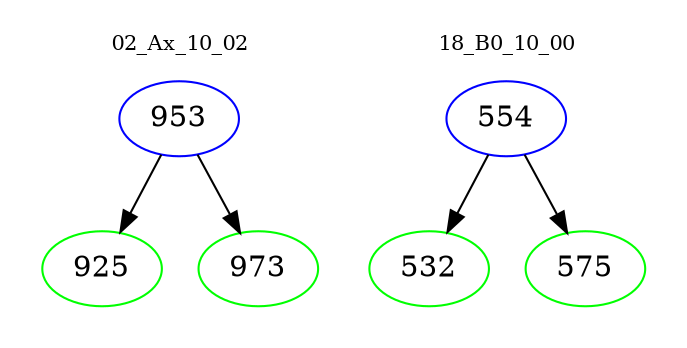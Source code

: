 digraph{
subgraph cluster_0 {
color = white
label = "02_Ax_10_02";
fontsize=10;
T0_953 [label="953", color="blue"]
T0_953 -> T0_925 [color="black"]
T0_925 [label="925", color="green"]
T0_953 -> T0_973 [color="black"]
T0_973 [label="973", color="green"]
}
subgraph cluster_1 {
color = white
label = "18_B0_10_00";
fontsize=10;
T1_554 [label="554", color="blue"]
T1_554 -> T1_532 [color="black"]
T1_532 [label="532", color="green"]
T1_554 -> T1_575 [color="black"]
T1_575 [label="575", color="green"]
}
}
